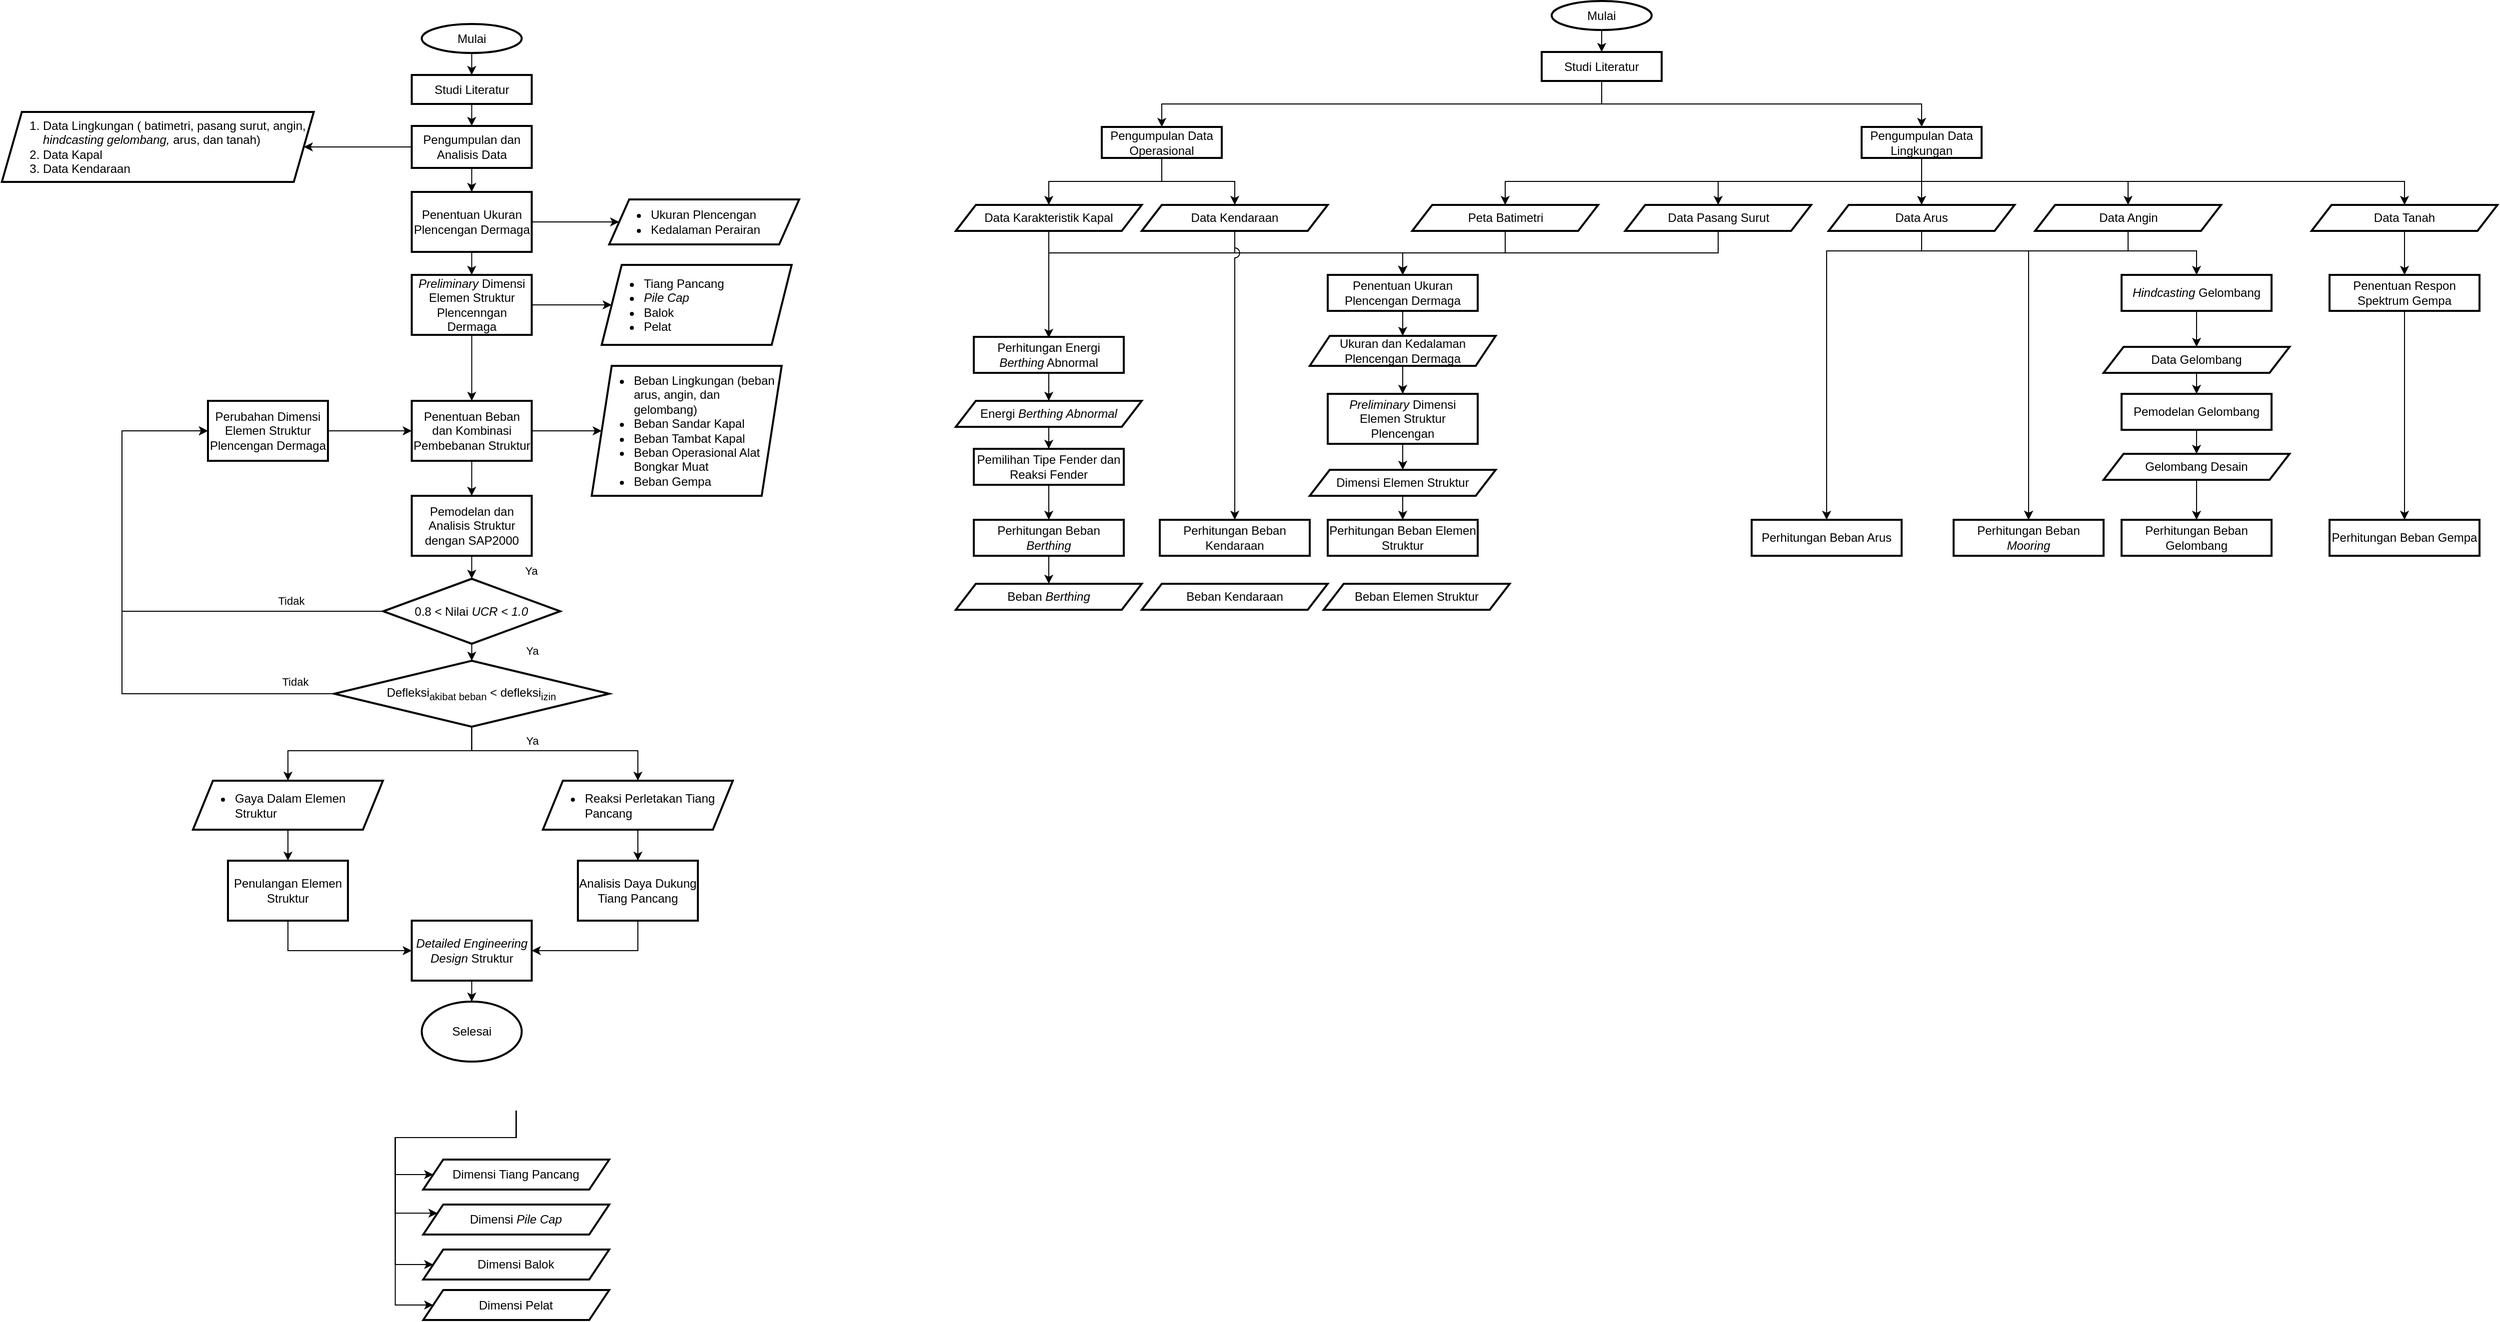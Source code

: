 <mxfile version="21.5.1" type="github">
  <diagram id="hsn3fKaMIO-5Dz97zqOI" name="Halaman-1">
    <mxGraphModel dx="1367" dy="741" grid="0" gridSize="10" guides="1" tooltips="1" connect="1" arrows="1" fold="1" page="0" pageScale="1" pageWidth="1169" pageHeight="827" background="none" math="0" shadow="0">
      <root>
        <mxCell id="0" />
        <mxCell id="1" parent="0" />
        <mxCell id="RGUvr4DlTQq4D04LTztD-4" value="" style="edgeStyle=orthogonalEdgeStyle;rounded=0;orthogonalLoop=1;jettySize=auto;html=1;" parent="1" source="RGUvr4DlTQq4D04LTztD-1" target="RGUvr4DlTQq4D04LTztD-3" edge="1">
          <mxGeometry relative="1" as="geometry" />
        </mxCell>
        <mxCell id="RGUvr4DlTQq4D04LTztD-1" value="Mulai" style="strokeWidth=2;html=1;shape=mxgraph.flowchart.start_1;whiteSpace=wrap;" parent="1" vertex="1">
          <mxGeometry x="509.83" y="353" width="100" height="29" as="geometry" />
        </mxCell>
        <mxCell id="RGUvr4DlTQq4D04LTztD-11" value="" style="edgeStyle=orthogonalEdgeStyle;rounded=0;orthogonalLoop=1;jettySize=auto;html=1;" parent="1" source="RGUvr4DlTQq4D04LTztD-3" target="RGUvr4DlTQq4D04LTztD-10" edge="1">
          <mxGeometry relative="1" as="geometry" />
        </mxCell>
        <mxCell id="RGUvr4DlTQq4D04LTztD-3" value="Studi Literatur" style="whiteSpace=wrap;html=1;strokeWidth=2;" parent="1" vertex="1">
          <mxGeometry x="499.83" y="404" width="120" height="29" as="geometry" />
        </mxCell>
        <mxCell id="RGUvr4DlTQq4D04LTztD-22" style="edgeStyle=orthogonalEdgeStyle;rounded=0;orthogonalLoop=1;jettySize=auto;html=1;entryX=1;entryY=0.5;entryDx=0;entryDy=0;" parent="1" source="RGUvr4DlTQq4D04LTztD-10" target="RGUvr4DlTQq4D04LTztD-19" edge="1">
          <mxGeometry relative="1" as="geometry" />
        </mxCell>
        <mxCell id="RGUvr4DlTQq4D04LTztD-25" style="edgeStyle=orthogonalEdgeStyle;rounded=0;orthogonalLoop=1;jettySize=auto;html=1;" parent="1" source="RGUvr4DlTQq4D04LTztD-10" target="RGUvr4DlTQq4D04LTztD-24" edge="1">
          <mxGeometry relative="1" as="geometry" />
        </mxCell>
        <mxCell id="RGUvr4DlTQq4D04LTztD-10" value="Pengumpulan dan Analisis Data" style="whiteSpace=wrap;html=1;strokeWidth=2;" parent="1" vertex="1">
          <mxGeometry x="499.83" y="455" width="120" height="42" as="geometry" />
        </mxCell>
        <mxCell id="RGUvr4DlTQq4D04LTztD-19" value="&lt;ol&gt;&lt;li style=&quot;text-align: left;&quot;&gt;Data Lingkungan ( batimetri, pasang surut, angin, &lt;i&gt;hindcasting gelombang,&lt;/i&gt;&amp;nbsp;arus, dan tanah)&lt;/li&gt;&lt;li style=&quot;text-align: left;&quot;&gt;Data Kapal&lt;/li&gt;&lt;li style=&quot;text-align: left;&quot;&gt;Data Kendaraan&lt;/li&gt;&lt;/ol&gt;" style="shape=parallelogram;perimeter=parallelogramPerimeter;whiteSpace=wrap;html=1;fixedSize=1;strokeWidth=2;align=center;" parent="1" vertex="1">
          <mxGeometry x="89.83" y="441" width="312" height="70" as="geometry" />
        </mxCell>
        <mxCell id="RGUvr4DlTQq4D04LTztD-29" value="" style="edgeStyle=orthogonalEdgeStyle;rounded=0;orthogonalLoop=1;jettySize=auto;html=1;" parent="1" source="RGUvr4DlTQq4D04LTztD-24" target="RGUvr4DlTQq4D04LTztD-28" edge="1">
          <mxGeometry relative="1" as="geometry" />
        </mxCell>
        <mxCell id="RGUvr4DlTQq4D04LTztD-31" value="" style="edgeStyle=orthogonalEdgeStyle;rounded=0;orthogonalLoop=1;jettySize=auto;html=1;" parent="1" source="RGUvr4DlTQq4D04LTztD-24" target="RGUvr4DlTQq4D04LTztD-30" edge="1">
          <mxGeometry relative="1" as="geometry" />
        </mxCell>
        <mxCell id="RGUvr4DlTQq4D04LTztD-24" value="Penentuan Ukuran Plencengan Dermaga" style="whiteSpace=wrap;html=1;strokeWidth=2;" parent="1" vertex="1">
          <mxGeometry x="499.83" y="521" width="120" height="60" as="geometry" />
        </mxCell>
        <mxCell id="RGUvr4DlTQq4D04LTztD-28" value="&lt;ul&gt;&lt;li&gt;Ukuran Plencengan&lt;/li&gt;&lt;li&gt;Kedalaman Perairan&lt;/li&gt;&lt;/ul&gt;" style="shape=parallelogram;perimeter=parallelogramPerimeter;whiteSpace=wrap;html=1;fixedSize=1;strokeWidth=2;align=left;" parent="1" vertex="1">
          <mxGeometry x="697.33" y="528.5" width="190" height="45" as="geometry" />
        </mxCell>
        <mxCell id="RGUvr4DlTQq4D04LTztD-35" style="edgeStyle=orthogonalEdgeStyle;rounded=0;orthogonalLoop=1;jettySize=auto;html=1;" parent="1" source="RGUvr4DlTQq4D04LTztD-30" target="RGUvr4DlTQq4D04LTztD-34" edge="1">
          <mxGeometry relative="1" as="geometry" />
        </mxCell>
        <mxCell id="RGUvr4DlTQq4D04LTztD-37" style="edgeStyle=orthogonalEdgeStyle;rounded=0;orthogonalLoop=1;jettySize=auto;html=1;" parent="1" source="RGUvr4DlTQq4D04LTztD-30" target="RGUvr4DlTQq4D04LTztD-36" edge="1">
          <mxGeometry relative="1" as="geometry" />
        </mxCell>
        <mxCell id="RGUvr4DlTQq4D04LTztD-30" value="&lt;i&gt;Preliminary&lt;/i&gt; Dimensi Elemen Struktur Plencenngan Dermaga" style="whiteSpace=wrap;html=1;strokeWidth=2;" parent="1" vertex="1">
          <mxGeometry x="499.83" y="604" width="120" height="60" as="geometry" />
        </mxCell>
        <mxCell id="RGUvr4DlTQq4D04LTztD-34" value="&lt;ul&gt;&lt;li&gt;Tiang Pancang&lt;/li&gt;&lt;li&gt;&lt;i&gt;Pile Cap&lt;/i&gt;&lt;/li&gt;&lt;li&gt;Balok&lt;/li&gt;&lt;li&gt;Pelat&lt;/li&gt;&lt;/ul&gt;" style="shape=parallelogram;perimeter=parallelogramPerimeter;whiteSpace=wrap;html=1;fixedSize=1;strokeWidth=2;align=left;" parent="1" vertex="1">
          <mxGeometry x="689.83" y="594" width="190" height="80" as="geometry" />
        </mxCell>
        <mxCell id="RGUvr4DlTQq4D04LTztD-39" style="edgeStyle=orthogonalEdgeStyle;rounded=0;orthogonalLoop=1;jettySize=auto;html=1;exitX=0.5;exitY=1;exitDx=0;exitDy=0;" parent="1" source="RGUvr4DlTQq4D04LTztD-36" target="RGUvr4DlTQq4D04LTztD-38" edge="1">
          <mxGeometry relative="1" as="geometry" />
        </mxCell>
        <mxCell id="RGUvr4DlTQq4D04LTztD-44" style="edgeStyle=orthogonalEdgeStyle;rounded=0;orthogonalLoop=1;jettySize=auto;html=1;exitX=1;exitY=0.5;exitDx=0;exitDy=0;" parent="1" source="RGUvr4DlTQq4D04LTztD-36" target="RGUvr4DlTQq4D04LTztD-43" edge="1">
          <mxGeometry relative="1" as="geometry" />
        </mxCell>
        <mxCell id="RGUvr4DlTQq4D04LTztD-36" value="Penentuan Beban dan Kombinasi Pembebanan Struktur" style="whiteSpace=wrap;html=1;strokeWidth=2;" parent="1" vertex="1">
          <mxGeometry x="499.83" y="730" width="120" height="60" as="geometry" />
        </mxCell>
        <mxCell id="RGUvr4DlTQq4D04LTztD-47" style="edgeStyle=orthogonalEdgeStyle;rounded=0;orthogonalLoop=1;jettySize=auto;html=1;entryX=0.5;entryY=0;entryDx=0;entryDy=0;entryPerimeter=0;" parent="1" source="RGUvr4DlTQq4D04LTztD-38" target="RGUvr4DlTQq4D04LTztD-46" edge="1">
          <mxGeometry relative="1" as="geometry" />
        </mxCell>
        <mxCell id="RGUvr4DlTQq4D04LTztD-38" value="Pemodelan dan Analisis Struktur dengan SAP2000" style="whiteSpace=wrap;html=1;strokeWidth=2;" parent="1" vertex="1">
          <mxGeometry x="499.83" y="825" width="120" height="60" as="geometry" />
        </mxCell>
        <mxCell id="RGUvr4DlTQq4D04LTztD-43" value="&lt;ul&gt;&lt;li&gt;Beban Lingkungan (beban arus, angin, dan gelombang)&lt;/li&gt;&lt;li&gt;Beban Sandar Kapal&lt;/li&gt;&lt;li&gt;Beban Tambat Kapal&lt;/li&gt;&lt;li&gt;Beban Operasional Alat&amp;nbsp; Bongkar Muat&lt;/li&gt;&lt;li&gt;Beban Gempa&lt;/li&gt;&lt;/ul&gt;" style="shape=parallelogram;perimeter=parallelogramPerimeter;whiteSpace=wrap;html=1;fixedSize=1;strokeWidth=2;align=left;" parent="1" vertex="1">
          <mxGeometry x="679.83" y="695" width="190" height="130" as="geometry" />
        </mxCell>
        <mxCell id="RGUvr4DlTQq4D04LTztD-52" style="edgeStyle=orthogonalEdgeStyle;rounded=0;orthogonalLoop=1;jettySize=auto;html=1;exitX=0.5;exitY=1;exitDx=0;exitDy=0;exitPerimeter=0;entryX=0.5;entryY=0;entryDx=0;entryDy=0;entryPerimeter=0;" parent="1" source="RGUvr4DlTQq4D04LTztD-46" target="RGUvr4DlTQq4D04LTztD-53" edge="1">
          <mxGeometry relative="1" as="geometry">
            <mxPoint x="559.83" y="1201.0" as="targetPoint" />
          </mxGeometry>
        </mxCell>
        <mxCell id="RGUvr4DlTQq4D04LTztD-46" value="0.8 &amp;lt; Nilai&lt;i&gt;&amp;nbsp;UCR &amp;lt; 1.0&lt;/i&gt;" style="strokeWidth=2;html=1;shape=mxgraph.flowchart.decision;whiteSpace=wrap;" parent="1" vertex="1">
          <mxGeometry x="471.33" y="908" width="177" height="65" as="geometry" />
        </mxCell>
        <mxCell id="RGUvr4DlTQq4D04LTztD-55" style="edgeStyle=orthogonalEdgeStyle;rounded=0;orthogonalLoop=1;jettySize=auto;html=1;entryX=0;entryY=0.5;entryDx=0;entryDy=0;" parent="1" source="RGUvr4DlTQq4D04LTztD-53" target="u0lFD6W9siVNVVhDt6ij-11" edge="1">
          <mxGeometry relative="1" as="geometry">
            <mxPoint x="209.83" y="1211" as="targetPoint" />
            <Array as="points">
              <mxPoint x="210" y="1023" />
              <mxPoint x="210" y="760" />
            </Array>
          </mxGeometry>
        </mxCell>
        <mxCell id="RGUvr4DlTQq4D04LTztD-56" value="Tidak" style="edgeLabel;html=1;align=center;verticalAlign=middle;resizable=0;points=[];" parent="RGUvr4DlTQq4D04LTztD-55" vertex="1" connectable="0">
          <mxGeometry x="-0.858" y="3" relative="1" as="geometry">
            <mxPoint y="-15" as="offset" />
          </mxGeometry>
        </mxCell>
        <mxCell id="RGUvr4DlTQq4D04LTztD-85" value="Ya" style="edgeLabel;html=1;align=center;verticalAlign=middle;resizable=0;points=[];" parent="RGUvr4DlTQq4D04LTztD-55" vertex="1" connectable="0">
          <mxGeometry x="-0.858" y="3" relative="1" as="geometry">
            <mxPoint x="236" y="-126" as="offset" />
          </mxGeometry>
        </mxCell>
        <mxCell id="RGUvr4DlTQq4D04LTztD-86" value="Ya" style="edgeLabel;html=1;align=center;verticalAlign=middle;resizable=0;points=[];" parent="RGUvr4DlTQq4D04LTztD-55" vertex="1" connectable="0">
          <mxGeometry x="-0.858" y="3" relative="1" as="geometry">
            <mxPoint x="237" y="-46" as="offset" />
          </mxGeometry>
        </mxCell>
        <mxCell id="u0lFD6W9siVNVVhDt6ij-1" value="Ya" style="edgeLabel;html=1;align=center;verticalAlign=middle;resizable=0;points=[];" parent="RGUvr4DlTQq4D04LTztD-55" vertex="1" connectable="0">
          <mxGeometry x="-0.858" y="3" relative="1" as="geometry">
            <mxPoint x="237" y="44" as="offset" />
          </mxGeometry>
        </mxCell>
        <mxCell id="u0lFD6W9siVNVVhDt6ij-2" value="Tidak" style="edgeLabel;html=1;align=center;verticalAlign=middle;resizable=0;points=[];" parent="RGUvr4DlTQq4D04LTztD-55" vertex="1" connectable="0">
          <mxGeometry x="-0.858" y="3" relative="1" as="geometry">
            <mxPoint x="-4" y="-96" as="offset" />
          </mxGeometry>
        </mxCell>
        <mxCell id="RGUvr4DlTQq4D04LTztD-60" value="" style="edgeStyle=orthogonalEdgeStyle;rounded=0;orthogonalLoop=1;jettySize=auto;html=1;entryX=0.5;entryY=0;entryDx=0;entryDy=0;" parent="1" source="RGUvr4DlTQq4D04LTztD-53" target="RGUvr4DlTQq4D04LTztD-64" edge="1">
          <mxGeometry relative="1" as="geometry">
            <mxPoint x="580" y="1180" as="targetPoint" />
            <Array as="points">
              <mxPoint x="560" y="1080" />
              <mxPoint x="376" y="1080" />
            </Array>
          </mxGeometry>
        </mxCell>
        <mxCell id="RGUvr4DlTQq4D04LTztD-68" style="edgeStyle=orthogonalEdgeStyle;rounded=0;orthogonalLoop=1;jettySize=auto;html=1;" parent="1" source="RGUvr4DlTQq4D04LTztD-53" target="RGUvr4DlTQq4D04LTztD-66" edge="1">
          <mxGeometry relative="1" as="geometry">
            <Array as="points">
              <mxPoint x="560" y="1080" />
              <mxPoint x="726" y="1080" />
            </Array>
          </mxGeometry>
        </mxCell>
        <mxCell id="RGUvr4DlTQq4D04LTztD-53" value="Defleksi&lt;sub style=&quot;border-color: var(--border-color);&quot;&gt;akibat beban&lt;/sub&gt;&amp;nbsp;&amp;lt; defleksi&lt;sub style=&quot;border-color: var(--border-color);&quot;&gt;izin&lt;/sub&gt;" style="strokeWidth=2;html=1;shape=mxgraph.flowchart.decision;whiteSpace=wrap;" parent="1" vertex="1">
          <mxGeometry x="422.33" y="990" width="275" height="66" as="geometry" />
        </mxCell>
        <mxCell id="RGUvr4DlTQq4D04LTztD-69" style="edgeStyle=orthogonalEdgeStyle;rounded=0;orthogonalLoop=1;jettySize=auto;html=1;entryX=0.5;entryY=0;entryDx=0;entryDy=0;" parent="1" source="RGUvr4DlTQq4D04LTztD-64" target="RGUvr4DlTQq4D04LTztD-70" edge="1">
          <mxGeometry relative="1" as="geometry">
            <mxPoint x="375" y="1249" as="targetPoint" />
          </mxGeometry>
        </mxCell>
        <mxCell id="RGUvr4DlTQq4D04LTztD-64" value="&lt;ul&gt;&lt;li&gt;Gaya Dalam Elemen Struktur&lt;/li&gt;&lt;/ul&gt;" style="shape=parallelogram;perimeter=parallelogramPerimeter;whiteSpace=wrap;html=1;fixedSize=1;strokeWidth=2;align=left;" parent="1" vertex="1">
          <mxGeometry x="281" y="1110" width="190" height="49" as="geometry" />
        </mxCell>
        <mxCell id="RGUvr4DlTQq4D04LTztD-73" style="edgeStyle=orthogonalEdgeStyle;rounded=0;orthogonalLoop=1;jettySize=auto;html=1;entryX=0.5;entryY=0;entryDx=0;entryDy=0;" parent="1" source="RGUvr4DlTQq4D04LTztD-66" target="RGUvr4DlTQq4D04LTztD-72" edge="1">
          <mxGeometry relative="1" as="geometry" />
        </mxCell>
        <mxCell id="RGUvr4DlTQq4D04LTztD-66" value="&lt;ul&gt;&lt;li&gt;Reaksi Perletakan Tiang Pancang&lt;/li&gt;&lt;/ul&gt;" style="shape=parallelogram;perimeter=parallelogramPerimeter;whiteSpace=wrap;html=1;fixedSize=1;strokeWidth=2;align=left;" parent="1" vertex="1">
          <mxGeometry x="631" y="1110" width="190" height="49" as="geometry" />
        </mxCell>
        <mxCell id="RGUvr4DlTQq4D04LTztD-75" style="edgeStyle=orthogonalEdgeStyle;rounded=0;orthogonalLoop=1;jettySize=auto;html=1;entryX=0;entryY=0.5;entryDx=0;entryDy=0;exitX=0.5;exitY=1;exitDx=0;exitDy=0;" parent="1" source="RGUvr4DlTQq4D04LTztD-70" target="RGUvr4DlTQq4D04LTztD-74" edge="1">
          <mxGeometry relative="1" as="geometry" />
        </mxCell>
        <mxCell id="RGUvr4DlTQq4D04LTztD-70" value="Penulangan Elemen Struktur" style="whiteSpace=wrap;html=1;strokeWidth=2;" parent="1" vertex="1">
          <mxGeometry x="316" y="1190" width="120" height="60" as="geometry" />
        </mxCell>
        <mxCell id="RGUvr4DlTQq4D04LTztD-76" style="edgeStyle=orthogonalEdgeStyle;rounded=0;orthogonalLoop=1;jettySize=auto;html=1;entryX=1;entryY=0.5;entryDx=0;entryDy=0;exitX=0.5;exitY=1;exitDx=0;exitDy=0;" parent="1" source="RGUvr4DlTQq4D04LTztD-72" target="RGUvr4DlTQq4D04LTztD-74" edge="1">
          <mxGeometry relative="1" as="geometry" />
        </mxCell>
        <mxCell id="RGUvr4DlTQq4D04LTztD-72" value="Analisis Daya Dukung Tiang Pancang" style="whiteSpace=wrap;html=1;strokeWidth=2;" parent="1" vertex="1">
          <mxGeometry x="666" y="1190" width="120" height="60" as="geometry" />
        </mxCell>
        <mxCell id="RGUvr4DlTQq4D04LTztD-78" value="" style="edgeStyle=orthogonalEdgeStyle;rounded=0;orthogonalLoop=1;jettySize=auto;html=1;entryX=0.5;entryY=0;entryDx=0;entryDy=0;entryPerimeter=0;" parent="1" source="RGUvr4DlTQq4D04LTztD-74" target="RGUvr4DlTQq4D04LTztD-79" edge="1">
          <mxGeometry relative="1" as="geometry">
            <mxPoint x="560" y="1439" as="targetPoint" />
          </mxGeometry>
        </mxCell>
        <mxCell id="RGUvr4DlTQq4D04LTztD-74" value="&lt;i&gt;Detailed Engineering Design &lt;/i&gt;Struktur" style="whiteSpace=wrap;html=1;strokeWidth=2;" parent="1" vertex="1">
          <mxGeometry x="499.83" y="1250" width="120" height="60" as="geometry" />
        </mxCell>
        <mxCell id="RGUvr4DlTQq4D04LTztD-79" value="Selesai" style="strokeWidth=2;html=1;shape=mxgraph.flowchart.start_1;whiteSpace=wrap;" parent="1" vertex="1">
          <mxGeometry x="509.83" y="1331" width="100" height="60" as="geometry" />
        </mxCell>
        <mxCell id="u0lFD6W9siVNVVhDt6ij-7" value="" style="edgeStyle=orthogonalEdgeStyle;rounded=0;orthogonalLoop=1;jettySize=auto;html=1;exitX=0;exitY=0.5;exitDx=0;exitDy=0;exitPerimeter=0;entryX=0;entryY=0.5;entryDx=0;entryDy=0;" parent="1" source="RGUvr4DlTQq4D04LTztD-46" target="u0lFD6W9siVNVVhDt6ij-11" edge="1">
          <mxGeometry relative="1" as="geometry">
            <Array as="points">
              <mxPoint x="210" y="941" />
              <mxPoint x="210" y="760" />
            </Array>
            <mxPoint x="471" y="941" as="sourcePoint" />
            <mxPoint x="499" y="634" as="targetPoint" />
          </mxGeometry>
        </mxCell>
        <mxCell id="u0lFD6W9siVNVVhDt6ij-12" style="edgeStyle=orthogonalEdgeStyle;rounded=0;orthogonalLoop=1;jettySize=auto;html=1;entryX=0;entryY=0.5;entryDx=0;entryDy=0;" parent="1" source="u0lFD6W9siVNVVhDt6ij-11" target="RGUvr4DlTQq4D04LTztD-36" edge="1">
          <mxGeometry relative="1" as="geometry" />
        </mxCell>
        <mxCell id="u0lFD6W9siVNVVhDt6ij-11" value="Perubahan Dimensi Elemen Struktur Plencengan Dermaga" style="whiteSpace=wrap;html=1;strokeWidth=2;" parent="1" vertex="1">
          <mxGeometry x="296" y="730" width="120" height="60" as="geometry" />
        </mxCell>
        <mxCell id="rYCNu0aDo_Y2NOdWBEIi-1" value="Mulai" style="strokeWidth=2;html=1;shape=mxgraph.flowchart.start_1;whiteSpace=wrap;" vertex="1" parent="1">
          <mxGeometry x="1640" y="330" width="100" height="29" as="geometry" />
        </mxCell>
        <mxCell id="rYCNu0aDo_Y2NOdWBEIi-2" value="" style="edgeStyle=orthogonalEdgeStyle;rounded=0;orthogonalLoop=1;jettySize=auto;html=1;exitX=0.5;exitY=1;exitDx=0;exitDy=0;exitPerimeter=0;" edge="1" target="rYCNu0aDo_Y2NOdWBEIi-3" parent="1" source="rYCNu0aDo_Y2NOdWBEIi-1">
          <mxGeometry relative="1" as="geometry">
            <mxPoint x="1690" y="351.0" as="sourcePoint" />
          </mxGeometry>
        </mxCell>
        <mxCell id="rYCNu0aDo_Y2NOdWBEIi-14" style="edgeStyle=orthogonalEdgeStyle;rounded=0;orthogonalLoop=1;jettySize=auto;html=1;exitX=0.5;exitY=1;exitDx=0;exitDy=0;" edge="1" parent="1" source="rYCNu0aDo_Y2NOdWBEIi-3" target="rYCNu0aDo_Y2NOdWBEIi-4">
          <mxGeometry relative="1" as="geometry" />
        </mxCell>
        <mxCell id="rYCNu0aDo_Y2NOdWBEIi-15" style="edgeStyle=orthogonalEdgeStyle;rounded=0;orthogonalLoop=1;jettySize=auto;html=1;entryX=0.5;entryY=0;entryDx=0;entryDy=0;exitX=0.5;exitY=1;exitDx=0;exitDy=0;" edge="1" parent="1" source="rYCNu0aDo_Y2NOdWBEIi-3" target="rYCNu0aDo_Y2NOdWBEIi-8">
          <mxGeometry relative="1" as="geometry" />
        </mxCell>
        <mxCell id="rYCNu0aDo_Y2NOdWBEIi-3" value="Studi Literatur" style="whiteSpace=wrap;html=1;strokeWidth=2;" vertex="1" parent="1">
          <mxGeometry x="1630" y="381" width="120" height="29" as="geometry" />
        </mxCell>
        <mxCell id="rYCNu0aDo_Y2NOdWBEIi-21" style="edgeStyle=orthogonalEdgeStyle;rounded=0;orthogonalLoop=1;jettySize=auto;html=1;exitX=0.5;exitY=1;exitDx=0;exitDy=0;" edge="1" parent="1" source="rYCNu0aDo_Y2NOdWBEIi-4" target="rYCNu0aDo_Y2NOdWBEIi-6">
          <mxGeometry relative="1" as="geometry" />
        </mxCell>
        <mxCell id="rYCNu0aDo_Y2NOdWBEIi-22" style="edgeStyle=orthogonalEdgeStyle;rounded=0;orthogonalLoop=1;jettySize=auto;html=1;entryX=0.5;entryY=0;entryDx=0;entryDy=0;" edge="1" parent="1" source="rYCNu0aDo_Y2NOdWBEIi-4" target="rYCNu0aDo_Y2NOdWBEIi-7">
          <mxGeometry relative="1" as="geometry" />
        </mxCell>
        <mxCell id="rYCNu0aDo_Y2NOdWBEIi-4" value="Pengumpulan Data Operasional" style="whiteSpace=wrap;html=1;strokeWidth=2;" vertex="1" parent="1">
          <mxGeometry x="1190" y="456" width="120" height="31" as="geometry" />
        </mxCell>
        <mxCell id="rYCNu0aDo_Y2NOdWBEIi-19" style="edgeStyle=orthogonalEdgeStyle;rounded=0;orthogonalLoop=1;jettySize=auto;html=1;entryX=0.5;entryY=0;entryDx=0;entryDy=0;exitX=0.5;exitY=1;exitDx=0;exitDy=0;" edge="1" parent="1" source="rYCNu0aDo_Y2NOdWBEIi-6" target="rYCNu0aDo_Y2NOdWBEIi-16">
          <mxGeometry relative="1" as="geometry" />
        </mxCell>
        <mxCell id="rYCNu0aDo_Y2NOdWBEIi-37" style="edgeStyle=orthogonalEdgeStyle;rounded=0;orthogonalLoop=1;jettySize=auto;html=1;jumpStyle=arc;jumpSize=10;" edge="1" parent="1" source="rYCNu0aDo_Y2NOdWBEIi-6">
          <mxGeometry relative="1" as="geometry">
            <mxPoint x="1137" y="667" as="targetPoint" />
          </mxGeometry>
        </mxCell>
        <mxCell id="rYCNu0aDo_Y2NOdWBEIi-6" value="&lt;span style=&quot;text-align: left; background-color: initial;&quot;&gt;Data Karakteristik Kapal&lt;/span&gt;" style="shape=parallelogram;perimeter=parallelogramPerimeter;whiteSpace=wrap;html=1;fixedSize=1;strokeWidth=2;align=center;" vertex="1" parent="1">
          <mxGeometry x="1044" y="534" width="186" height="26" as="geometry" />
        </mxCell>
        <mxCell id="rYCNu0aDo_Y2NOdWBEIi-18" style="edgeStyle=orthogonalEdgeStyle;rounded=0;orthogonalLoop=1;jettySize=auto;html=1;entryX=0.5;entryY=0;entryDx=0;entryDy=0;" edge="1" parent="1" source="rYCNu0aDo_Y2NOdWBEIi-7" target="rYCNu0aDo_Y2NOdWBEIi-16">
          <mxGeometry relative="1" as="geometry" />
        </mxCell>
        <mxCell id="rYCNu0aDo_Y2NOdWBEIi-36" style="edgeStyle=orthogonalEdgeStyle;rounded=0;orthogonalLoop=1;jettySize=auto;html=1;jumpStyle=arc;jumpSize=10;" edge="1" parent="1" source="rYCNu0aDo_Y2NOdWBEIi-7" target="rYCNu0aDo_Y2NOdWBEIi-28">
          <mxGeometry relative="1" as="geometry" />
        </mxCell>
        <mxCell id="rYCNu0aDo_Y2NOdWBEIi-7" value="&lt;span style=&quot;text-align: left; background-color: initial;&quot;&gt;Data Kendaraan&lt;/span&gt;" style="shape=parallelogram;perimeter=parallelogramPerimeter;whiteSpace=wrap;html=1;fixedSize=1;strokeWidth=2;align=center;" vertex="1" parent="1">
          <mxGeometry x="1230" y="534" width="186" height="26" as="geometry" />
        </mxCell>
        <mxCell id="rYCNu0aDo_Y2NOdWBEIi-23" style="edgeStyle=orthogonalEdgeStyle;rounded=0;orthogonalLoop=1;jettySize=auto;html=1;entryX=0.5;entryY=0;entryDx=0;entryDy=0;exitX=0.5;exitY=1;exitDx=0;exitDy=0;" edge="1" parent="1" source="rYCNu0aDo_Y2NOdWBEIi-8" target="rYCNu0aDo_Y2NOdWBEIi-9">
          <mxGeometry relative="1" as="geometry" />
        </mxCell>
        <mxCell id="rYCNu0aDo_Y2NOdWBEIi-24" style="edgeStyle=orthogonalEdgeStyle;rounded=0;orthogonalLoop=1;jettySize=auto;html=1;entryX=0.5;entryY=0;entryDx=0;entryDy=0;exitX=0.5;exitY=1;exitDx=0;exitDy=0;" edge="1" parent="1" source="rYCNu0aDo_Y2NOdWBEIi-8" target="rYCNu0aDo_Y2NOdWBEIi-10">
          <mxGeometry relative="1" as="geometry" />
        </mxCell>
        <mxCell id="rYCNu0aDo_Y2NOdWBEIi-25" style="edgeStyle=orthogonalEdgeStyle;rounded=0;orthogonalLoop=1;jettySize=auto;html=1;" edge="1" parent="1" source="rYCNu0aDo_Y2NOdWBEIi-8" target="rYCNu0aDo_Y2NOdWBEIi-11">
          <mxGeometry relative="1" as="geometry" />
        </mxCell>
        <mxCell id="rYCNu0aDo_Y2NOdWBEIi-26" style="edgeStyle=orthogonalEdgeStyle;rounded=0;orthogonalLoop=1;jettySize=auto;html=1;exitX=0.5;exitY=1;exitDx=0;exitDy=0;" edge="1" parent="1" source="rYCNu0aDo_Y2NOdWBEIi-8" target="rYCNu0aDo_Y2NOdWBEIi-12">
          <mxGeometry relative="1" as="geometry" />
        </mxCell>
        <mxCell id="rYCNu0aDo_Y2NOdWBEIi-27" style="edgeStyle=orthogonalEdgeStyle;rounded=0;orthogonalLoop=1;jettySize=auto;html=1;entryX=0.5;entryY=0;entryDx=0;entryDy=0;exitX=0.5;exitY=1;exitDx=0;exitDy=0;" edge="1" parent="1" source="rYCNu0aDo_Y2NOdWBEIi-8" target="rYCNu0aDo_Y2NOdWBEIi-13">
          <mxGeometry relative="1" as="geometry">
            <mxPoint x="2426.5" y="534" as="targetPoint" />
          </mxGeometry>
        </mxCell>
        <mxCell id="rYCNu0aDo_Y2NOdWBEIi-8" value="Pengumpulan Data Lingkungan" style="whiteSpace=wrap;html=1;strokeWidth=2;" vertex="1" parent="1">
          <mxGeometry x="1950" y="456" width="120" height="31" as="geometry" />
        </mxCell>
        <mxCell id="rYCNu0aDo_Y2NOdWBEIi-17" style="edgeStyle=orthogonalEdgeStyle;rounded=0;orthogonalLoop=1;jettySize=auto;html=1;exitX=0.5;exitY=1;exitDx=0;exitDy=0;" edge="1" parent="1" source="rYCNu0aDo_Y2NOdWBEIi-9" target="rYCNu0aDo_Y2NOdWBEIi-16">
          <mxGeometry relative="1" as="geometry" />
        </mxCell>
        <mxCell id="rYCNu0aDo_Y2NOdWBEIi-9" value="&lt;span style=&quot;text-align: left; background-color: initial;&quot;&gt;Peta Batimetri&lt;/span&gt;" style="shape=parallelogram;perimeter=parallelogramPerimeter;whiteSpace=wrap;html=1;fixedSize=1;strokeWidth=2;align=center;" vertex="1" parent="1">
          <mxGeometry x="1500.5" y="534" width="186" height="26" as="geometry" />
        </mxCell>
        <mxCell id="rYCNu0aDo_Y2NOdWBEIi-33" style="edgeStyle=orthogonalEdgeStyle;rounded=0;orthogonalLoop=1;jettySize=auto;html=1;entryX=0.5;entryY=0;entryDx=0;entryDy=0;exitX=0.5;exitY=1;exitDx=0;exitDy=0;" edge="1" parent="1" source="rYCNu0aDo_Y2NOdWBEIi-10" target="rYCNu0aDo_Y2NOdWBEIi-16">
          <mxGeometry relative="1" as="geometry">
            <mxPoint x="1806.5" y="604" as="targetPoint" />
          </mxGeometry>
        </mxCell>
        <mxCell id="rYCNu0aDo_Y2NOdWBEIi-10" value="&lt;span style=&quot;text-align: left; background-color: initial;&quot;&gt;Data Pasang Surut&lt;/span&gt;" style="shape=parallelogram;perimeter=parallelogramPerimeter;whiteSpace=wrap;html=1;fixedSize=1;strokeWidth=2;align=center;" vertex="1" parent="1">
          <mxGeometry x="1713.5" y="534" width="186" height="26" as="geometry" />
        </mxCell>
        <mxCell id="rYCNu0aDo_Y2NOdWBEIi-46" style="edgeStyle=orthogonalEdgeStyle;rounded=0;orthogonalLoop=1;jettySize=auto;html=1;" edge="1" parent="1" source="rYCNu0aDo_Y2NOdWBEIi-11" target="rYCNu0aDo_Y2NOdWBEIi-45">
          <mxGeometry relative="1" as="geometry">
            <Array as="points">
              <mxPoint x="2010" y="580" />
              <mxPoint x="1915" y="580" />
            </Array>
          </mxGeometry>
        </mxCell>
        <mxCell id="rYCNu0aDo_Y2NOdWBEIi-72" style="edgeStyle=orthogonalEdgeStyle;rounded=0;orthogonalLoop=1;jettySize=auto;html=1;entryX=0.5;entryY=0;entryDx=0;entryDy=0;" edge="1" parent="1" source="rYCNu0aDo_Y2NOdWBEIi-11" target="rYCNu0aDo_Y2NOdWBEIi-34">
          <mxGeometry relative="1" as="geometry">
            <Array as="points">
              <mxPoint x="2010" y="580" />
              <mxPoint x="2117" y="580" />
            </Array>
          </mxGeometry>
        </mxCell>
        <mxCell id="rYCNu0aDo_Y2NOdWBEIi-11" value="&lt;span style=&quot;text-align: left; background-color: initial;&quot;&gt;Data Arus&lt;/span&gt;" style="shape=parallelogram;perimeter=parallelogramPerimeter;whiteSpace=wrap;html=1;fixedSize=1;strokeWidth=2;align=center;" vertex="1" parent="1">
          <mxGeometry x="1917" y="534" width="186" height="26" as="geometry" />
        </mxCell>
        <mxCell id="rYCNu0aDo_Y2NOdWBEIi-39" style="edgeStyle=orthogonalEdgeStyle;rounded=0;orthogonalLoop=1;jettySize=auto;html=1;entryX=0.5;entryY=0;entryDx=0;entryDy=0;" edge="1" parent="1" source="rYCNu0aDo_Y2NOdWBEIi-12" target="rYCNu0aDo_Y2NOdWBEIi-34">
          <mxGeometry relative="1" as="geometry">
            <Array as="points">
              <mxPoint x="2217" y="580" />
              <mxPoint x="2117" y="580" />
            </Array>
          </mxGeometry>
        </mxCell>
        <mxCell id="rYCNu0aDo_Y2NOdWBEIi-42" style="edgeStyle=orthogonalEdgeStyle;rounded=0;orthogonalLoop=1;jettySize=auto;html=1;entryX=0.5;entryY=0;entryDx=0;entryDy=0;" edge="1" parent="1" source="rYCNu0aDo_Y2NOdWBEIi-12" target="rYCNu0aDo_Y2NOdWBEIi-41">
          <mxGeometry relative="1" as="geometry">
            <Array as="points">
              <mxPoint x="2217" y="580" />
              <mxPoint x="2285" y="580" />
            </Array>
          </mxGeometry>
        </mxCell>
        <mxCell id="rYCNu0aDo_Y2NOdWBEIi-12" value="&lt;span style=&quot;text-align: left; background-color: initial;&quot;&gt;Data Angin&lt;/span&gt;" style="shape=parallelogram;perimeter=parallelogramPerimeter;whiteSpace=wrap;html=1;fixedSize=1;strokeWidth=2;align=center;" vertex="1" parent="1">
          <mxGeometry x="2123.5" y="534" width="186" height="26" as="geometry" />
        </mxCell>
        <mxCell id="rYCNu0aDo_Y2NOdWBEIi-79" style="edgeStyle=orthogonalEdgeStyle;rounded=0;orthogonalLoop=1;jettySize=auto;html=1;entryX=0.5;entryY=0;entryDx=0;entryDy=0;" edge="1" parent="1" source="rYCNu0aDo_Y2NOdWBEIi-13" target="rYCNu0aDo_Y2NOdWBEIi-78">
          <mxGeometry relative="1" as="geometry" />
        </mxCell>
        <mxCell id="rYCNu0aDo_Y2NOdWBEIi-13" value="&lt;span style=&quot;text-align: left; background-color: initial;&quot;&gt;Data Tanah&lt;/span&gt;" style="shape=parallelogram;perimeter=parallelogramPerimeter;whiteSpace=wrap;html=1;fixedSize=1;strokeWidth=2;align=center;" vertex="1" parent="1">
          <mxGeometry x="2400" y="534" width="186" height="26" as="geometry" />
        </mxCell>
        <mxCell id="rYCNu0aDo_Y2NOdWBEIi-56" style="edgeStyle=orthogonalEdgeStyle;rounded=0;orthogonalLoop=1;jettySize=auto;html=1;" edge="1" parent="1" source="rYCNu0aDo_Y2NOdWBEIi-16" target="rYCNu0aDo_Y2NOdWBEIi-55">
          <mxGeometry relative="1" as="geometry" />
        </mxCell>
        <mxCell id="rYCNu0aDo_Y2NOdWBEIi-16" value="Penentuan Ukuran Plencengan Dermaga" style="whiteSpace=wrap;html=1;strokeWidth=2;" vertex="1" parent="1">
          <mxGeometry x="1416" y="604" width="150" height="36" as="geometry" />
        </mxCell>
        <mxCell id="rYCNu0aDo_Y2NOdWBEIi-28" value="Perhitungan Beban Kendaraan" style="whiteSpace=wrap;html=1;strokeWidth=2;" vertex="1" parent="1">
          <mxGeometry x="1248" y="849" width="150" height="36" as="geometry" />
        </mxCell>
        <mxCell id="rYCNu0aDo_Y2NOdWBEIi-92" style="edgeStyle=orthogonalEdgeStyle;rounded=0;orthogonalLoop=1;jettySize=auto;html=1;" edge="1" parent="1" source="rYCNu0aDo_Y2NOdWBEIi-29" target="rYCNu0aDo_Y2NOdWBEIi-82">
          <mxGeometry relative="1" as="geometry" />
        </mxCell>
        <mxCell id="rYCNu0aDo_Y2NOdWBEIi-29" value="Perhitungan Beban &lt;i&gt;Berthing&lt;/i&gt;" style="whiteSpace=wrap;html=1;strokeWidth=2;" vertex="1" parent="1">
          <mxGeometry x="1062" y="849" width="150" height="36" as="geometry" />
        </mxCell>
        <mxCell id="rYCNu0aDo_Y2NOdWBEIi-34" value="Perhitungan Beban &lt;i&gt;Mooring&lt;/i&gt;" style="whiteSpace=wrap;html=1;strokeWidth=2;" vertex="1" parent="1">
          <mxGeometry x="2042" y="849" width="150" height="36" as="geometry" />
        </mxCell>
        <mxCell id="rYCNu0aDo_Y2NOdWBEIi-48" style="edgeStyle=orthogonalEdgeStyle;rounded=0;orthogonalLoop=1;jettySize=auto;html=1;entryX=0.5;entryY=0;entryDx=0;entryDy=0;" edge="1" parent="1" source="rYCNu0aDo_Y2NOdWBEIi-41" target="rYCNu0aDo_Y2NOdWBEIi-47">
          <mxGeometry relative="1" as="geometry" />
        </mxCell>
        <mxCell id="rYCNu0aDo_Y2NOdWBEIi-41" value="&lt;i&gt;Hindcasting &lt;/i&gt;Gelombang" style="whiteSpace=wrap;html=1;strokeWidth=2;" vertex="1" parent="1">
          <mxGeometry x="2210" y="604" width="150" height="36" as="geometry" />
        </mxCell>
        <mxCell id="rYCNu0aDo_Y2NOdWBEIi-45" value="Perhitungan Beban Arus" style="whiteSpace=wrap;html=1;strokeWidth=2;" vertex="1" parent="1">
          <mxGeometry x="1840" y="849" width="150" height="36" as="geometry" />
        </mxCell>
        <mxCell id="rYCNu0aDo_Y2NOdWBEIi-75" style="edgeStyle=orthogonalEdgeStyle;rounded=0;orthogonalLoop=1;jettySize=auto;html=1;entryX=0.5;entryY=0;entryDx=0;entryDy=0;" edge="1" parent="1" source="rYCNu0aDo_Y2NOdWBEIi-47" target="rYCNu0aDo_Y2NOdWBEIi-73">
          <mxGeometry relative="1" as="geometry" />
        </mxCell>
        <mxCell id="rYCNu0aDo_Y2NOdWBEIi-47" value="&lt;span style=&quot;text-align: left; background-color: initial;&quot;&gt;Data Gelombang&lt;/span&gt;" style="shape=parallelogram;perimeter=parallelogramPerimeter;whiteSpace=wrap;html=1;fixedSize=1;strokeWidth=2;align=center;" vertex="1" parent="1">
          <mxGeometry x="2192" y="676" width="186" height="26" as="geometry" />
        </mxCell>
        <mxCell id="rYCNu0aDo_Y2NOdWBEIi-50" value="Perhitungan Beban Gelombang" style="whiteSpace=wrap;html=1;strokeWidth=2;" vertex="1" parent="1">
          <mxGeometry x="2210" y="849" width="150" height="36" as="geometry" />
        </mxCell>
        <mxCell id="rYCNu0aDo_Y2NOdWBEIi-53" value="Perhitungan Beban Gempa" style="whiteSpace=wrap;html=1;strokeWidth=2;" vertex="1" parent="1">
          <mxGeometry x="2418" y="849" width="150" height="36" as="geometry" />
        </mxCell>
        <mxCell id="rYCNu0aDo_Y2NOdWBEIi-58" style="edgeStyle=orthogonalEdgeStyle;rounded=0;orthogonalLoop=1;jettySize=auto;html=1;" edge="1" parent="1" source="rYCNu0aDo_Y2NOdWBEIi-55" target="rYCNu0aDo_Y2NOdWBEIi-57">
          <mxGeometry relative="1" as="geometry" />
        </mxCell>
        <mxCell id="rYCNu0aDo_Y2NOdWBEIi-55" value="&lt;div style=&quot;&quot;&gt;&lt;span style=&quot;background-color: initial;&quot;&gt;Ukuran dan Kedalaman Plencengan Dermaga&lt;/span&gt;&lt;/div&gt;" style="shape=parallelogram;perimeter=parallelogramPerimeter;whiteSpace=wrap;html=1;fixedSize=1;strokeWidth=2;align=center;" vertex="1" parent="1">
          <mxGeometry x="1398" y="665" width="186" height="30" as="geometry" />
        </mxCell>
        <mxCell id="rYCNu0aDo_Y2NOdWBEIi-64" style="edgeStyle=orthogonalEdgeStyle;rounded=0;orthogonalLoop=1;jettySize=auto;html=1;exitX=0.5;exitY=1;exitDx=0;exitDy=0;entryX=0;entryY=0.5;entryDx=0;entryDy=0;" edge="1" parent="1" target="rYCNu0aDo_Y2NOdWBEIi-59">
          <mxGeometry relative="1" as="geometry">
            <mxPoint x="604.33" y="1440.0" as="sourcePoint" />
            <Array as="points">
              <mxPoint x="604.33" y="1467" />
              <mxPoint x="483.33" y="1467" />
              <mxPoint x="483.33" y="1504" />
            </Array>
          </mxGeometry>
        </mxCell>
        <mxCell id="rYCNu0aDo_Y2NOdWBEIi-65" style="edgeStyle=orthogonalEdgeStyle;rounded=0;orthogonalLoop=1;jettySize=auto;html=1;entryX=0;entryY=0.25;entryDx=0;entryDy=0;" edge="1" parent="1" target="rYCNu0aDo_Y2NOdWBEIi-60">
          <mxGeometry relative="1" as="geometry">
            <mxPoint x="604.33" y="1440.0" as="sourcePoint" />
            <Array as="points">
              <mxPoint x="604.33" y="1467" />
              <mxPoint x="483.33" y="1467" />
              <mxPoint x="483.33" y="1543" />
            </Array>
          </mxGeometry>
        </mxCell>
        <mxCell id="rYCNu0aDo_Y2NOdWBEIi-66" style="edgeStyle=orthogonalEdgeStyle;rounded=0;orthogonalLoop=1;jettySize=auto;html=1;entryX=0;entryY=0.5;entryDx=0;entryDy=0;" edge="1" parent="1" target="rYCNu0aDo_Y2NOdWBEIi-61">
          <mxGeometry relative="1" as="geometry">
            <mxPoint x="604.33" y="1440.0" as="sourcePoint" />
            <Array as="points">
              <mxPoint x="604.33" y="1467" />
              <mxPoint x="483.33" y="1467" />
              <mxPoint x="483.33" y="1594" />
            </Array>
          </mxGeometry>
        </mxCell>
        <mxCell id="rYCNu0aDo_Y2NOdWBEIi-67" style="edgeStyle=orthogonalEdgeStyle;rounded=0;orthogonalLoop=1;jettySize=auto;html=1;entryX=0;entryY=0.5;entryDx=0;entryDy=0;" edge="1" parent="1" target="rYCNu0aDo_Y2NOdWBEIi-62">
          <mxGeometry relative="1" as="geometry">
            <mxPoint x="604.33" y="1440.0" as="sourcePoint" />
            <Array as="points">
              <mxPoint x="604.33" y="1467" />
              <mxPoint x="483.33" y="1467" />
              <mxPoint x="483.33" y="1635" />
            </Array>
          </mxGeometry>
        </mxCell>
        <mxCell id="rYCNu0aDo_Y2NOdWBEIi-69" style="edgeStyle=orthogonalEdgeStyle;rounded=0;orthogonalLoop=1;jettySize=auto;html=1;entryX=0.5;entryY=0;entryDx=0;entryDy=0;" edge="1" parent="1" source="rYCNu0aDo_Y2NOdWBEIi-57" target="rYCNu0aDo_Y2NOdWBEIi-68">
          <mxGeometry relative="1" as="geometry" />
        </mxCell>
        <mxCell id="rYCNu0aDo_Y2NOdWBEIi-57" value="&lt;i&gt;Preliminary &lt;/i&gt;Dimensi Elemen Struktur Plencengan" style="whiteSpace=wrap;html=1;strokeWidth=2;" vertex="1" parent="1">
          <mxGeometry x="1416" y="723" width="150" height="50" as="geometry" />
        </mxCell>
        <mxCell id="rYCNu0aDo_Y2NOdWBEIi-59" value="&lt;div style=&quot;&quot;&gt;Dimensi Tiang Pancang&lt;/div&gt;" style="shape=parallelogram;perimeter=parallelogramPerimeter;whiteSpace=wrap;html=1;fixedSize=1;strokeWidth=2;align=center;" vertex="1" parent="1">
          <mxGeometry x="511.33" y="1489" width="186" height="30" as="geometry" />
        </mxCell>
        <mxCell id="rYCNu0aDo_Y2NOdWBEIi-60" value="&lt;div style=&quot;&quot;&gt;Dimensi &lt;i&gt;Pile Cap&lt;/i&gt;&lt;/div&gt;" style="shape=parallelogram;perimeter=parallelogramPerimeter;whiteSpace=wrap;html=1;fixedSize=1;strokeWidth=2;align=center;" vertex="1" parent="1">
          <mxGeometry x="511.33" y="1534" width="186" height="30" as="geometry" />
        </mxCell>
        <mxCell id="rYCNu0aDo_Y2NOdWBEIi-61" value="&lt;div style=&quot;&quot;&gt;Dimensi Balok&lt;/div&gt;" style="shape=parallelogram;perimeter=parallelogramPerimeter;whiteSpace=wrap;html=1;fixedSize=1;strokeWidth=2;align=center;" vertex="1" parent="1">
          <mxGeometry x="511.33" y="1579" width="186" height="30" as="geometry" />
        </mxCell>
        <mxCell id="rYCNu0aDo_Y2NOdWBEIi-62" value="&lt;div style=&quot;&quot;&gt;Dimensi Pelat&lt;/div&gt;" style="shape=parallelogram;perimeter=parallelogramPerimeter;whiteSpace=wrap;html=1;fixedSize=1;strokeWidth=2;align=center;" vertex="1" parent="1">
          <mxGeometry x="511.33" y="1619.5" width="186" height="30" as="geometry" />
        </mxCell>
        <mxCell id="rYCNu0aDo_Y2NOdWBEIi-81" style="edgeStyle=orthogonalEdgeStyle;rounded=0;orthogonalLoop=1;jettySize=auto;html=1;entryX=0.5;entryY=0;entryDx=0;entryDy=0;" edge="1" parent="1" source="rYCNu0aDo_Y2NOdWBEIi-68" target="rYCNu0aDo_Y2NOdWBEIi-71">
          <mxGeometry relative="1" as="geometry" />
        </mxCell>
        <mxCell id="rYCNu0aDo_Y2NOdWBEIi-68" value="&lt;span style=&quot;text-align: left; background-color: initial;&quot;&gt;Dimensi Elemen Struktur&lt;/span&gt;" style="shape=parallelogram;perimeter=parallelogramPerimeter;whiteSpace=wrap;html=1;fixedSize=1;strokeWidth=2;align=center;" vertex="1" parent="1">
          <mxGeometry x="1398" y="799" width="186" height="26" as="geometry" />
        </mxCell>
        <mxCell id="rYCNu0aDo_Y2NOdWBEIi-71" value="Perhitungan Beban Elemen Struktur" style="whiteSpace=wrap;html=1;strokeWidth=2;" vertex="1" parent="1">
          <mxGeometry x="1416" y="849" width="150" height="36" as="geometry" />
        </mxCell>
        <mxCell id="rYCNu0aDo_Y2NOdWBEIi-76" style="edgeStyle=orthogonalEdgeStyle;rounded=0;orthogonalLoop=1;jettySize=auto;html=1;" edge="1" parent="1" source="rYCNu0aDo_Y2NOdWBEIi-73" target="rYCNu0aDo_Y2NOdWBEIi-74">
          <mxGeometry relative="1" as="geometry" />
        </mxCell>
        <mxCell id="rYCNu0aDo_Y2NOdWBEIi-73" value="Pemodelan Gelombang" style="whiteSpace=wrap;html=1;strokeWidth=2;" vertex="1" parent="1">
          <mxGeometry x="2210" y="723" width="150" height="36" as="geometry" />
        </mxCell>
        <mxCell id="rYCNu0aDo_Y2NOdWBEIi-77" style="edgeStyle=orthogonalEdgeStyle;rounded=0;orthogonalLoop=1;jettySize=auto;html=1;entryX=0.5;entryY=0;entryDx=0;entryDy=0;" edge="1" parent="1" source="rYCNu0aDo_Y2NOdWBEIi-74" target="rYCNu0aDo_Y2NOdWBEIi-50">
          <mxGeometry relative="1" as="geometry" />
        </mxCell>
        <mxCell id="rYCNu0aDo_Y2NOdWBEIi-74" value="&lt;span style=&quot;text-align: left; background-color: initial;&quot;&gt;Gelombang Desain&lt;/span&gt;" style="shape=parallelogram;perimeter=parallelogramPerimeter;whiteSpace=wrap;html=1;fixedSize=1;strokeWidth=2;align=center;" vertex="1" parent="1">
          <mxGeometry x="2192" y="783" width="186" height="26" as="geometry" />
        </mxCell>
        <mxCell id="rYCNu0aDo_Y2NOdWBEIi-80" style="edgeStyle=orthogonalEdgeStyle;rounded=0;orthogonalLoop=1;jettySize=auto;html=1;entryX=0.5;entryY=0;entryDx=0;entryDy=0;" edge="1" parent="1" source="rYCNu0aDo_Y2NOdWBEIi-78" target="rYCNu0aDo_Y2NOdWBEIi-53">
          <mxGeometry relative="1" as="geometry" />
        </mxCell>
        <mxCell id="rYCNu0aDo_Y2NOdWBEIi-78" value="Penentuan Respon Spektrum Gempa" style="whiteSpace=wrap;html=1;strokeWidth=2;" vertex="1" parent="1">
          <mxGeometry x="2418" y="604" width="150" height="36" as="geometry" />
        </mxCell>
        <mxCell id="rYCNu0aDo_Y2NOdWBEIi-82" value="&lt;span style=&quot;text-align: left; background-color: initial;&quot;&gt;Beban &lt;i&gt;Berthing&lt;/i&gt;&lt;/span&gt;" style="shape=parallelogram;perimeter=parallelogramPerimeter;whiteSpace=wrap;html=1;fixedSize=1;strokeWidth=2;align=center;" vertex="1" parent="1">
          <mxGeometry x="1044" y="913" width="186" height="26" as="geometry" />
        </mxCell>
        <mxCell id="rYCNu0aDo_Y2NOdWBEIi-83" value="&lt;div style=&quot;text-align: left;&quot;&gt;&lt;span style=&quot;background-color: initial;&quot;&gt;Beban Kendaraan&lt;/span&gt;&lt;/div&gt;" style="shape=parallelogram;perimeter=parallelogramPerimeter;whiteSpace=wrap;html=1;fixedSize=1;strokeWidth=2;align=center;" vertex="1" parent="1">
          <mxGeometry x="1230" y="913" width="186" height="26" as="geometry" />
        </mxCell>
        <mxCell id="rYCNu0aDo_Y2NOdWBEIi-85" value="&lt;div style=&quot;text-align: left;&quot;&gt;&lt;span style=&quot;background-color: initial;&quot;&gt;Beban Elemen Struktur&lt;/span&gt;&lt;/div&gt;" style="shape=parallelogram;perimeter=parallelogramPerimeter;whiteSpace=wrap;html=1;fixedSize=1;strokeWidth=2;align=center;" vertex="1" parent="1">
          <mxGeometry x="1412" y="913" width="186" height="26" as="geometry" />
        </mxCell>
        <mxCell id="rYCNu0aDo_Y2NOdWBEIi-89" style="edgeStyle=orthogonalEdgeStyle;rounded=0;orthogonalLoop=1;jettySize=auto;html=1;" edge="1" parent="1" source="rYCNu0aDo_Y2NOdWBEIi-86" target="rYCNu0aDo_Y2NOdWBEIi-87">
          <mxGeometry relative="1" as="geometry" />
        </mxCell>
        <mxCell id="rYCNu0aDo_Y2NOdWBEIi-86" value="Perhitungan Energi &lt;i&gt;Berthing&lt;/i&gt; Abnormal" style="whiteSpace=wrap;html=1;strokeWidth=2;" vertex="1" parent="1">
          <mxGeometry x="1062" y="666" width="150" height="36" as="geometry" />
        </mxCell>
        <mxCell id="rYCNu0aDo_Y2NOdWBEIi-90" style="edgeStyle=orthogonalEdgeStyle;rounded=0;orthogonalLoop=1;jettySize=auto;html=1;" edge="1" parent="1" source="rYCNu0aDo_Y2NOdWBEIi-87" target="rYCNu0aDo_Y2NOdWBEIi-88">
          <mxGeometry relative="1" as="geometry" />
        </mxCell>
        <mxCell id="rYCNu0aDo_Y2NOdWBEIi-87" value="&lt;span style=&quot;text-align: left; background-color: initial;&quot;&gt;Energi &lt;i&gt;Berthing Abnormal&lt;/i&gt;&lt;/span&gt;" style="shape=parallelogram;perimeter=parallelogramPerimeter;whiteSpace=wrap;html=1;fixedSize=1;strokeWidth=2;align=center;" vertex="1" parent="1">
          <mxGeometry x="1044" y="730" width="186" height="26" as="geometry" />
        </mxCell>
        <mxCell id="rYCNu0aDo_Y2NOdWBEIi-91" style="edgeStyle=orthogonalEdgeStyle;rounded=0;orthogonalLoop=1;jettySize=auto;html=1;" edge="1" parent="1" source="rYCNu0aDo_Y2NOdWBEIi-88" target="rYCNu0aDo_Y2NOdWBEIi-29">
          <mxGeometry relative="1" as="geometry" />
        </mxCell>
        <mxCell id="rYCNu0aDo_Y2NOdWBEIi-88" value="Pemilihan Tipe Fender dan Reaksi Fender" style="whiteSpace=wrap;html=1;strokeWidth=2;" vertex="1" parent="1">
          <mxGeometry x="1062" y="778" width="150" height="36" as="geometry" />
        </mxCell>
      </root>
    </mxGraphModel>
  </diagram>
</mxfile>
